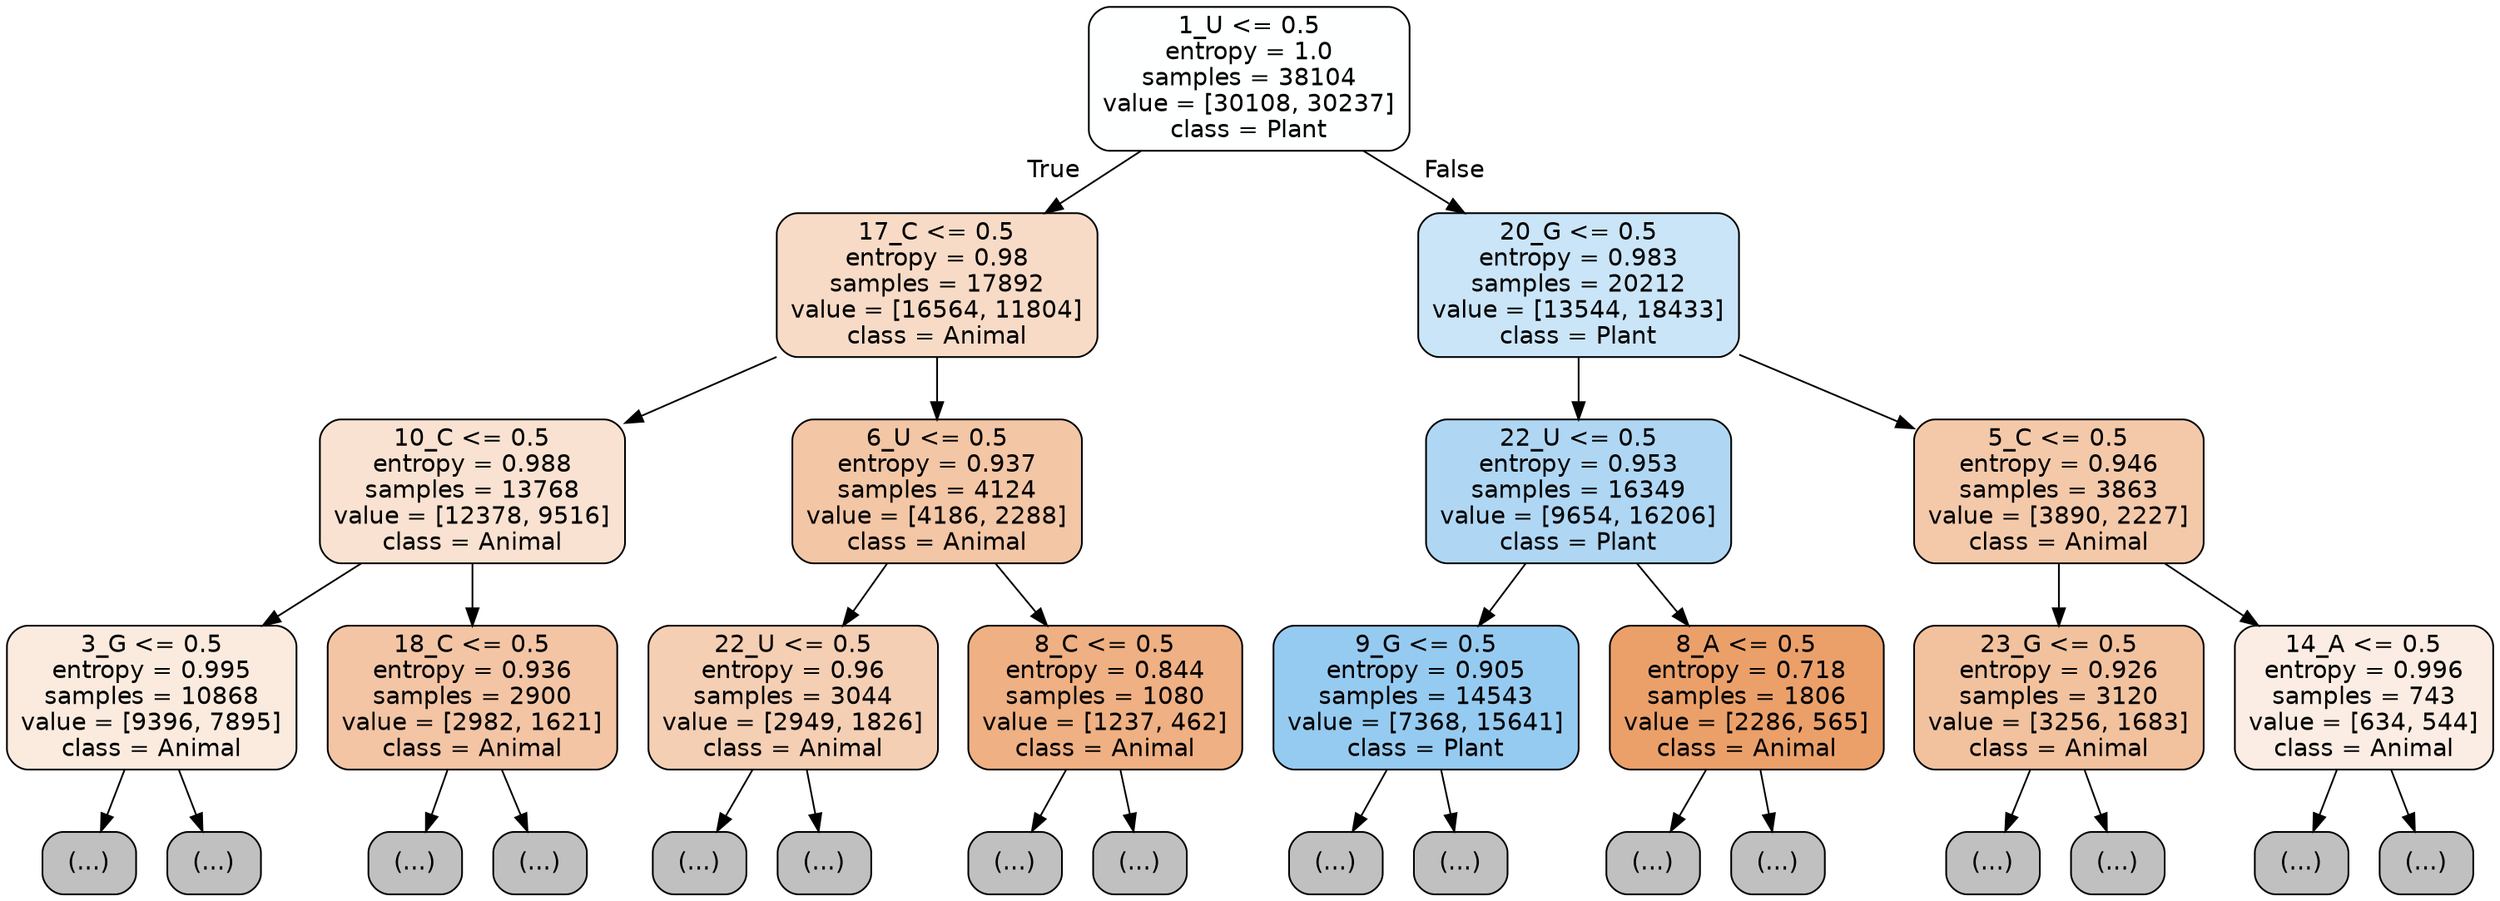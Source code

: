 digraph Tree {
node [shape=box, style="filled, rounded", color="black", fontname="helvetica"] ;
edge [fontname="helvetica"] ;
0 [label="1_U <= 0.5\nentropy = 1.0\nsamples = 38104\nvalue = [30108, 30237]\nclass = Plant", fillcolor="#feffff"] ;
1 [label="17_C <= 0.5\nentropy = 0.98\nsamples = 17892\nvalue = [16564, 11804]\nclass = Animal", fillcolor="#f8dbc6"] ;
0 -> 1 [labeldistance=2.5, labelangle=45, headlabel="True"] ;
2 [label="10_C <= 0.5\nentropy = 0.988\nsamples = 13768\nvalue = [12378, 9516]\nclass = Animal", fillcolor="#f9e2d1"] ;
1 -> 2 ;
3 [label="3_G <= 0.5\nentropy = 0.995\nsamples = 10868\nvalue = [9396, 7895]\nclass = Animal", fillcolor="#fbebdf"] ;
2 -> 3 ;
4 [label="(...)", fillcolor="#C0C0C0"] ;
3 -> 4 ;
3973 [label="(...)", fillcolor="#C0C0C0"] ;
3 -> 3973 ;
5670 [label="18_C <= 0.5\nentropy = 0.936\nsamples = 2900\nvalue = [2982, 1621]\nclass = Animal", fillcolor="#f3c5a5"] ;
2 -> 5670 ;
5671 [label="(...)", fillcolor="#C0C0C0"] ;
5670 -> 5671 ;
6944 [label="(...)", fillcolor="#C0C0C0"] ;
5670 -> 6944 ;
7355 [label="6_U <= 0.5\nentropy = 0.937\nsamples = 4124\nvalue = [4186, 2288]\nclass = Animal", fillcolor="#f3c6a5"] ;
1 -> 7355 ;
7356 [label="22_U <= 0.5\nentropy = 0.96\nsamples = 3044\nvalue = [2949, 1826]\nclass = Animal", fillcolor="#f5cfb4"] ;
7355 -> 7356 ;
7357 [label="(...)", fillcolor="#C0C0C0"] ;
7356 -> 7357 ;
8798 [label="(...)", fillcolor="#C0C0C0"] ;
7356 -> 8798 ;
8931 [label="8_C <= 0.5\nentropy = 0.844\nsamples = 1080\nvalue = [1237, 462]\nclass = Animal", fillcolor="#efb083"] ;
7355 -> 8931 ;
8932 [label="(...)", fillcolor="#C0C0C0"] ;
8931 -> 8932 ;
9391 [label="(...)", fillcolor="#C0C0C0"] ;
8931 -> 9391 ;
9520 [label="20_G <= 0.5\nentropy = 0.983\nsamples = 20212\nvalue = [13544, 18433]\nclass = Plant", fillcolor="#cae5f8"] ;
0 -> 9520 [labeldistance=2.5, labelangle=-45, headlabel="False"] ;
9521 [label="22_U <= 0.5\nentropy = 0.953\nsamples = 16349\nvalue = [9654, 16206]\nclass = Plant", fillcolor="#afd7f4"] ;
9520 -> 9521 ;
9522 [label="9_G <= 0.5\nentropy = 0.905\nsamples = 14543\nvalue = [7368, 15641]\nclass = Plant", fillcolor="#96cbf1"] ;
9521 -> 9522 ;
9523 [label="(...)", fillcolor="#C0C0C0"] ;
9522 -> 9523 ;
13046 [label="(...)", fillcolor="#C0C0C0"] ;
9522 -> 13046 ;
14267 [label="8_A <= 0.5\nentropy = 0.718\nsamples = 1806\nvalue = [2286, 565]\nclass = Animal", fillcolor="#eba06a"] ;
9521 -> 14267 ;
14268 [label="(...)", fillcolor="#C0C0C0"] ;
14267 -> 14268 ;
14799 [label="(...)", fillcolor="#C0C0C0"] ;
14267 -> 14799 ;
15004 [label="5_C <= 0.5\nentropy = 0.946\nsamples = 3863\nvalue = [3890, 2227]\nclass = Animal", fillcolor="#f4c9aa"] ;
9520 -> 15004 ;
15005 [label="23_G <= 0.5\nentropy = 0.926\nsamples = 3120\nvalue = [3256, 1683]\nclass = Animal", fillcolor="#f2c29f"] ;
15004 -> 15005 ;
15006 [label="(...)", fillcolor="#C0C0C0"] ;
15005 -> 15006 ;
16397 [label="(...)", fillcolor="#C0C0C0"] ;
15005 -> 16397 ;
16456 [label="14_A <= 0.5\nentropy = 0.996\nsamples = 743\nvalue = [634, 544]\nclass = Animal", fillcolor="#fbede3"] ;
15004 -> 16456 ;
16457 [label="(...)", fillcolor="#C0C0C0"] ;
16456 -> 16457 ;
16746 [label="(...)", fillcolor="#C0C0C0"] ;
16456 -> 16746 ;
}